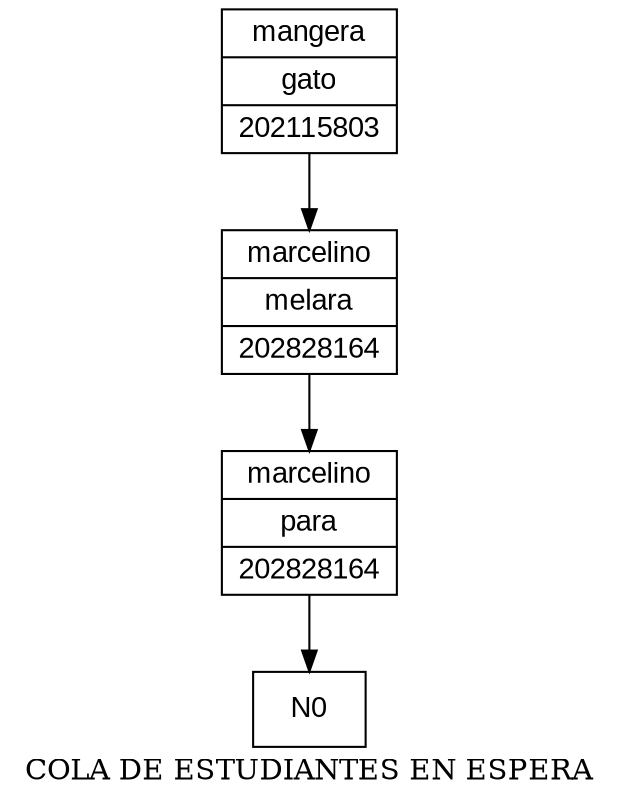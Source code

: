 digraph G {
rankdir=TB;
node [shape=box];
node [shape=record fontname=Arial]
label = "COLA DE ESTUDIANTES EN ESPERA";
N3[label="{mangera|gato|202115803}"];
N3->N2;
N2[label="{marcelino|melara|202828164}"];
N2->N1;
N1[label="{marcelino|para|202828164}"];
N1->N0;
}